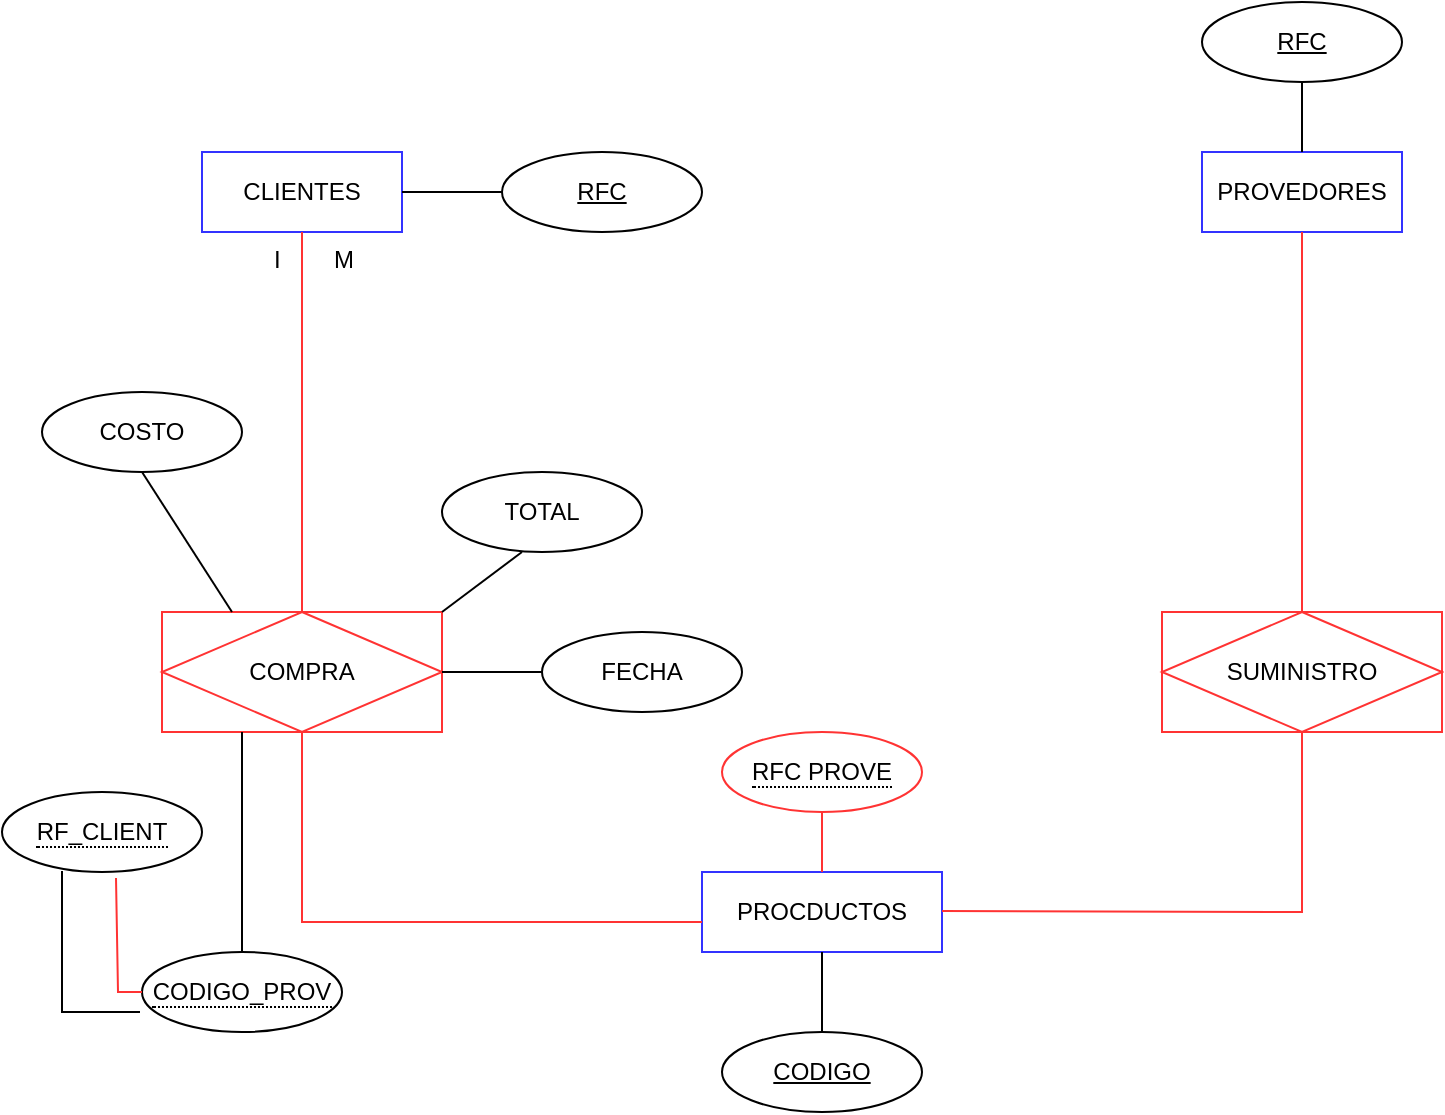 <mxfile version="20.3.3" type="github"><diagram id="ufT5TwqHjkG4234jgSOY" name="Página-1"><mxGraphModel dx="1422" dy="794" grid="1" gridSize="10" guides="1" tooltips="1" connect="1" arrows="1" fold="1" page="1" pageScale="1" pageWidth="827" pageHeight="1169" math="0" shadow="0"><root><mxCell id="0"/><mxCell id="1" parent="0"/><mxCell id="Q5R_vuOc0lVWbWRgPF7M-1" value="&lt;font style=&quot;vertical-align: inherit;&quot;&gt;&lt;font style=&quot;vertical-align: inherit;&quot;&gt;&lt;font style=&quot;vertical-align: inherit;&quot;&gt;&lt;font style=&quot;vertical-align: inherit;&quot;&gt;PROCDUCTOS&lt;/font&gt;&lt;/font&gt;&lt;/font&gt;&lt;/font&gt;" style="whiteSpace=wrap;html=1;align=center;strokeColor=#3333FF;" vertex="1" parent="1"><mxGeometry x="360" y="560" width="120" height="40" as="geometry"/></mxCell><mxCell id="Q5R_vuOc0lVWbWRgPF7M-2" value="&lt;font style=&quot;vertical-align: inherit;&quot;&gt;&lt;font style=&quot;vertical-align: inherit;&quot;&gt;CLIENTES&lt;/font&gt;&lt;/font&gt;" style="whiteSpace=wrap;html=1;align=center;strokeColor=#3333FF;" vertex="1" parent="1"><mxGeometry x="110" y="200" width="100" height="40" as="geometry"/></mxCell><mxCell id="Q5R_vuOc0lVWbWRgPF7M-3" value="&lt;font style=&quot;vertical-align: inherit;&quot;&gt;&lt;font style=&quot;vertical-align: inherit;&quot;&gt;PROVEDORES&lt;/font&gt;&lt;/font&gt;" style="whiteSpace=wrap;html=1;align=center;strokeColor=#3333FF;" vertex="1" parent="1"><mxGeometry x="610" y="200" width="100" height="40" as="geometry"/></mxCell><mxCell id="Q5R_vuOc0lVWbWRgPF7M-6" value="&lt;font style=&quot;vertical-align: inherit;&quot;&gt;&lt;font style=&quot;vertical-align: inherit;&quot;&gt;RFC&lt;/font&gt;&lt;/font&gt;" style="ellipse;whiteSpace=wrap;html=1;align=center;fontStyle=4;" vertex="1" parent="1"><mxGeometry x="260" y="200" width="100" height="40" as="geometry"/></mxCell><mxCell id="Q5R_vuOc0lVWbWRgPF7M-7" value="&lt;font style=&quot;vertical-align: inherit;&quot;&gt;&lt;font style=&quot;vertical-align: inherit;&quot;&gt;RFC&lt;/font&gt;&lt;/font&gt;" style="ellipse;whiteSpace=wrap;html=1;align=center;fontStyle=4;" vertex="1" parent="1"><mxGeometry x="610" y="125" width="100" height="40" as="geometry"/></mxCell><mxCell id="Q5R_vuOc0lVWbWRgPF7M-8" value="&lt;font style=&quot;vertical-align: inherit;&quot;&gt;&lt;font style=&quot;vertical-align: inherit;&quot;&gt;CODIGO&lt;/font&gt;&lt;/font&gt;" style="ellipse;whiteSpace=wrap;html=1;align=center;fontStyle=4;" vertex="1" parent="1"><mxGeometry x="370" y="640" width="100" height="40" as="geometry"/></mxCell><mxCell id="Q5R_vuOc0lVWbWRgPF7M-11" value="" style="line;strokeWidth=1;rotatable=0;dashed=0;labelPosition=right;align=left;verticalAlign=middle;spacingTop=0;spacingLeft=6;points=[];portConstraint=eastwest;" vertex="1" parent="1"><mxGeometry x="210" y="165" width="50" height="110" as="geometry"/></mxCell><mxCell id="Q5R_vuOc0lVWbWRgPF7M-12" value="&lt;font style=&quot;vertical-align: inherit;&quot;&gt;&lt;font style=&quot;vertical-align: inherit;&quot;&gt;COMPRA&lt;/font&gt;&lt;/font&gt;" style="shape=associativeEntity;whiteSpace=wrap;html=1;align=center;strokeColor=#FF3333;" vertex="1" parent="1"><mxGeometry x="90" y="430" width="140" height="60" as="geometry"/></mxCell><mxCell id="Q5R_vuOc0lVWbWRgPF7M-13" value="&lt;font style=&quot;vertical-align: inherit;&quot;&gt;&lt;font style=&quot;vertical-align: inherit;&quot;&gt;SUMINISTRO&lt;/font&gt;&lt;/font&gt;" style="shape=associativeEntity;whiteSpace=wrap;html=1;align=center;strokeColor=#FF3333;" vertex="1" parent="1"><mxGeometry x="590" y="430" width="140" height="60" as="geometry"/></mxCell><mxCell id="Q5R_vuOc0lVWbWRgPF7M-14" value="M" style="text;strokeColor=none;fillColor=none;spacingLeft=4;spacingRight=4;overflow=hidden;rotatable=0;points=[[0,0.5],[1,0.5]];portConstraint=eastwest;fontSize=12;" vertex="1" parent="1"><mxGeometry x="170" y="240" width="20" height="30" as="geometry"/></mxCell><mxCell id="Q5R_vuOc0lVWbWRgPF7M-15" value="I" style="text;strokeColor=none;fillColor=none;spacingLeft=4;spacingRight=4;overflow=hidden;rotatable=0;points=[[0,0.5],[1,0.5]];portConstraint=eastwest;fontSize=12;" vertex="1" parent="1"><mxGeometry x="140" y="240" width="10" height="30" as="geometry"/></mxCell><mxCell id="Q5R_vuOc0lVWbWRgPF7M-16" value="&lt;span style=&quot;border-bottom: 1px dotted&quot;&gt;&lt;font style=&quot;vertical-align: inherit;&quot;&gt;&lt;font style=&quot;vertical-align: inherit;&quot;&gt;RF_CLIENT&lt;/font&gt;&lt;/font&gt;&lt;/span&gt;" style="ellipse;whiteSpace=wrap;html=1;align=center;" vertex="1" parent="1"><mxGeometry x="10" y="520" width="100" height="40" as="geometry"/></mxCell><mxCell id="Q5R_vuOc0lVWbWRgPF7M-17" value="&lt;span style=&quot;border-bottom: 1px dotted&quot;&gt;&lt;font style=&quot;vertical-align: inherit;&quot;&gt;&lt;font style=&quot;vertical-align: inherit;&quot;&gt;CODIGO_PROV&lt;/font&gt;&lt;/font&gt;&lt;/span&gt;" style="ellipse;whiteSpace=wrap;html=1;align=center;" vertex="1" parent="1"><mxGeometry x="80" y="600" width="100" height="40" as="geometry"/></mxCell><mxCell id="Q5R_vuOc0lVWbWRgPF7M-18" value="&lt;span style=&quot;border-bottom: 1px dotted&quot;&gt;&lt;font style=&quot;vertical-align: inherit;&quot;&gt;&lt;font style=&quot;vertical-align: inherit;&quot;&gt;RFC PROVE&lt;/font&gt;&lt;/font&gt;&lt;/span&gt;" style="ellipse;whiteSpace=wrap;html=1;align=center;strokeColor=#FF3333;" vertex="1" parent="1"><mxGeometry x="370" y="490" width="100" height="40" as="geometry"/></mxCell><mxCell id="Q5R_vuOc0lVWbWRgPF7M-19" value="&lt;font style=&quot;vertical-align: inherit;&quot;&gt;&lt;font style=&quot;vertical-align: inherit;&quot;&gt;FECHA&lt;/font&gt;&lt;/font&gt;" style="ellipse;whiteSpace=wrap;html=1;align=center;" vertex="1" parent="1"><mxGeometry x="280" y="440" width="100" height="40" as="geometry"/></mxCell><mxCell id="Q5R_vuOc0lVWbWRgPF7M-20" value="&lt;font style=&quot;vertical-align: inherit;&quot;&gt;&lt;font style=&quot;vertical-align: inherit;&quot;&gt;TOTAL&lt;/font&gt;&lt;/font&gt;" style="ellipse;whiteSpace=wrap;html=1;align=center;" vertex="1" parent="1"><mxGeometry x="230" y="360" width="100" height="40" as="geometry"/></mxCell><mxCell id="Q5R_vuOc0lVWbWRgPF7M-21" value="&lt;font style=&quot;vertical-align: inherit;&quot;&gt;&lt;font style=&quot;vertical-align: inherit;&quot;&gt;COSTO&lt;/font&gt;&lt;/font&gt;" style="ellipse;whiteSpace=wrap;html=1;align=center;" vertex="1" parent="1"><mxGeometry x="30" y="320" width="100" height="40" as="geometry"/></mxCell><mxCell id="Q5R_vuOc0lVWbWRgPF7M-29" value="" style="endArrow=none;html=1;rounded=0;entryX=0.5;entryY=1;entryDx=0;entryDy=0;exitX=0.5;exitY=0;exitDx=0;exitDy=0;" edge="1" parent="1" source="Q5R_vuOc0lVWbWRgPF7M-3" target="Q5R_vuOc0lVWbWRgPF7M-7"><mxGeometry relative="1" as="geometry"><mxPoint x="580" y="180" as="sourcePoint"/><mxPoint x="740" y="180" as="targetPoint"/></mxGeometry></mxCell><mxCell id="Q5R_vuOc0lVWbWRgPF7M-30" value="" style="endArrow=none;html=1;rounded=0;entryX=0.5;entryY=1;entryDx=0;entryDy=0;strokeColor=#FF3333;" edge="1" parent="1" target="Q5R_vuOc0lVWbWRgPF7M-2"><mxGeometry relative="1" as="geometry"><mxPoint x="160" y="430" as="sourcePoint"/><mxPoint x="200" y="360" as="targetPoint"/></mxGeometry></mxCell><mxCell id="Q5R_vuOc0lVWbWRgPF7M-32" value="" style="endArrow=none;html=1;rounded=0;entryX=0.5;entryY=1;entryDx=0;entryDy=0;exitX=0.5;exitY=0;exitDx=0;exitDy=0;strokeColor=#FF3333;" edge="1" parent="1" source="Q5R_vuOc0lVWbWRgPF7M-13" target="Q5R_vuOc0lVWbWRgPF7M-3"><mxGeometry relative="1" as="geometry"><mxPoint x="580" y="339" as="sourcePoint"/><mxPoint x="740" y="339" as="targetPoint"/></mxGeometry></mxCell><mxCell id="Q5R_vuOc0lVWbWRgPF7M-33" value="" style="endArrow=none;html=1;rounded=0;entryX=0.5;entryY=1;entryDx=0;entryDy=0;strokeColor=#FF3333;" edge="1" parent="1" target="Q5R_vuOc0lVWbWRgPF7M-13"><mxGeometry relative="1" as="geometry"><mxPoint x="480" y="579.5" as="sourcePoint"/><mxPoint x="660" y="580" as="targetPoint"/><Array as="points"><mxPoint x="660" y="580"/></Array></mxGeometry></mxCell><mxCell id="Q5R_vuOc0lVWbWRgPF7M-34" value="" style="endArrow=none;html=1;rounded=0;exitX=0.5;exitY=0;exitDx=0;exitDy=0;entryX=0.5;entryY=1;entryDx=0;entryDy=0;strokeColor=#FF3333;" edge="1" parent="1" source="Q5R_vuOc0lVWbWRgPF7M-1" target="Q5R_vuOc0lVWbWRgPF7M-18"><mxGeometry relative="1" as="geometry"><mxPoint x="340" y="540" as="sourcePoint"/><mxPoint x="500" y="540" as="targetPoint"/></mxGeometry></mxCell><mxCell id="Q5R_vuOc0lVWbWRgPF7M-36" value="" style="endArrow=none;html=1;rounded=0;exitX=0.5;exitY=1;exitDx=0;exitDy=0;strokeColor=#FF3333;" edge="1" parent="1" source="Q5R_vuOc0lVWbWRgPF7M-12"><mxGeometry relative="1" as="geometry"><mxPoint x="200" y="585" as="sourcePoint"/><mxPoint x="360" y="585" as="targetPoint"/><Array as="points"><mxPoint x="160" y="585"/></Array></mxGeometry></mxCell><mxCell id="Q5R_vuOc0lVWbWRgPF7M-37" value="" style="endArrow=none;html=1;rounded=0;strokeColor=#000000;" edge="1" parent="1"><mxGeometry relative="1" as="geometry"><mxPoint x="420" y="600" as="sourcePoint"/><mxPoint x="420" y="640" as="targetPoint"/></mxGeometry></mxCell><mxCell id="Q5R_vuOc0lVWbWRgPF7M-43" value="" style="endArrow=none;html=1;rounded=0;strokeColor=#000000;exitX=1;exitY=0;exitDx=0;exitDy=0;" edge="1" parent="1" source="Q5R_vuOc0lVWbWRgPF7M-12"><mxGeometry relative="1" as="geometry"><mxPoint x="170" y="400" as="sourcePoint"/><mxPoint x="270" y="400" as="targetPoint"/></mxGeometry></mxCell><mxCell id="Q5R_vuOc0lVWbWRgPF7M-44" value="" style="endArrow=none;html=1;rounded=0;strokeColor=#000000;exitX=1;exitY=0.5;exitDx=0;exitDy=0;entryX=0;entryY=0.5;entryDx=0;entryDy=0;" edge="1" parent="1" source="Q5R_vuOc0lVWbWRgPF7M-12" target="Q5R_vuOc0lVWbWRgPF7M-19"><mxGeometry relative="1" as="geometry"><mxPoint x="240" y="440" as="sourcePoint"/><mxPoint x="280" y="410" as="targetPoint"/></mxGeometry></mxCell><mxCell id="Q5R_vuOc0lVWbWRgPF7M-45" value="" style="endArrow=none;html=1;rounded=0;strokeColor=#000000;entryX=0.25;entryY=0;entryDx=0;entryDy=0;exitX=0.5;exitY=1;exitDx=0;exitDy=0;" edge="1" parent="1" source="Q5R_vuOc0lVWbWRgPF7M-21" target="Q5R_vuOc0lVWbWRgPF7M-12"><mxGeometry relative="1" as="geometry"><mxPoint x="-40" y="400" as="sourcePoint"/><mxPoint x="120" y="400" as="targetPoint"/></mxGeometry></mxCell><mxCell id="Q5R_vuOc0lVWbWRgPF7M-50" value="" style="endArrow=none;html=1;rounded=0;strokeColor=#000000;" edge="1" parent="1"><mxGeometry relative="1" as="geometry"><mxPoint x="130" y="490" as="sourcePoint"/><mxPoint x="130" y="600" as="targetPoint"/></mxGeometry></mxCell><mxCell id="Q5R_vuOc0lVWbWRgPF7M-51" value="" style="endArrow=none;html=1;rounded=0;strokeColor=#FF3333;exitX=0.57;exitY=1.075;exitDx=0;exitDy=0;exitPerimeter=0;entryX=0;entryY=0.5;entryDx=0;entryDy=0;" edge="1" parent="1" source="Q5R_vuOc0lVWbWRgPF7M-16" target="Q5R_vuOc0lVWbWRgPF7M-17"><mxGeometry relative="1" as="geometry"><mxPoint x="10" y="610" as="sourcePoint"/><mxPoint x="170" y="610" as="targetPoint"/><Array as="points"><mxPoint x="68" y="620"/></Array></mxGeometry></mxCell><mxCell id="Q5R_vuOc0lVWbWRgPF7M-52" value="" style="endArrow=none;html=1;rounded=0;strokeColor=#000000;entryX=-0.01;entryY=0.75;entryDx=0;entryDy=0;entryPerimeter=0;" edge="1" parent="1" target="Q5R_vuOc0lVWbWRgPF7M-17"><mxGeometry relative="1" as="geometry"><mxPoint x="40" y="559.5" as="sourcePoint"/><mxPoint x="180" y="559" as="targetPoint"/><Array as="points"><mxPoint x="40" y="630"/></Array></mxGeometry></mxCell></root></mxGraphModel></diagram></mxfile>